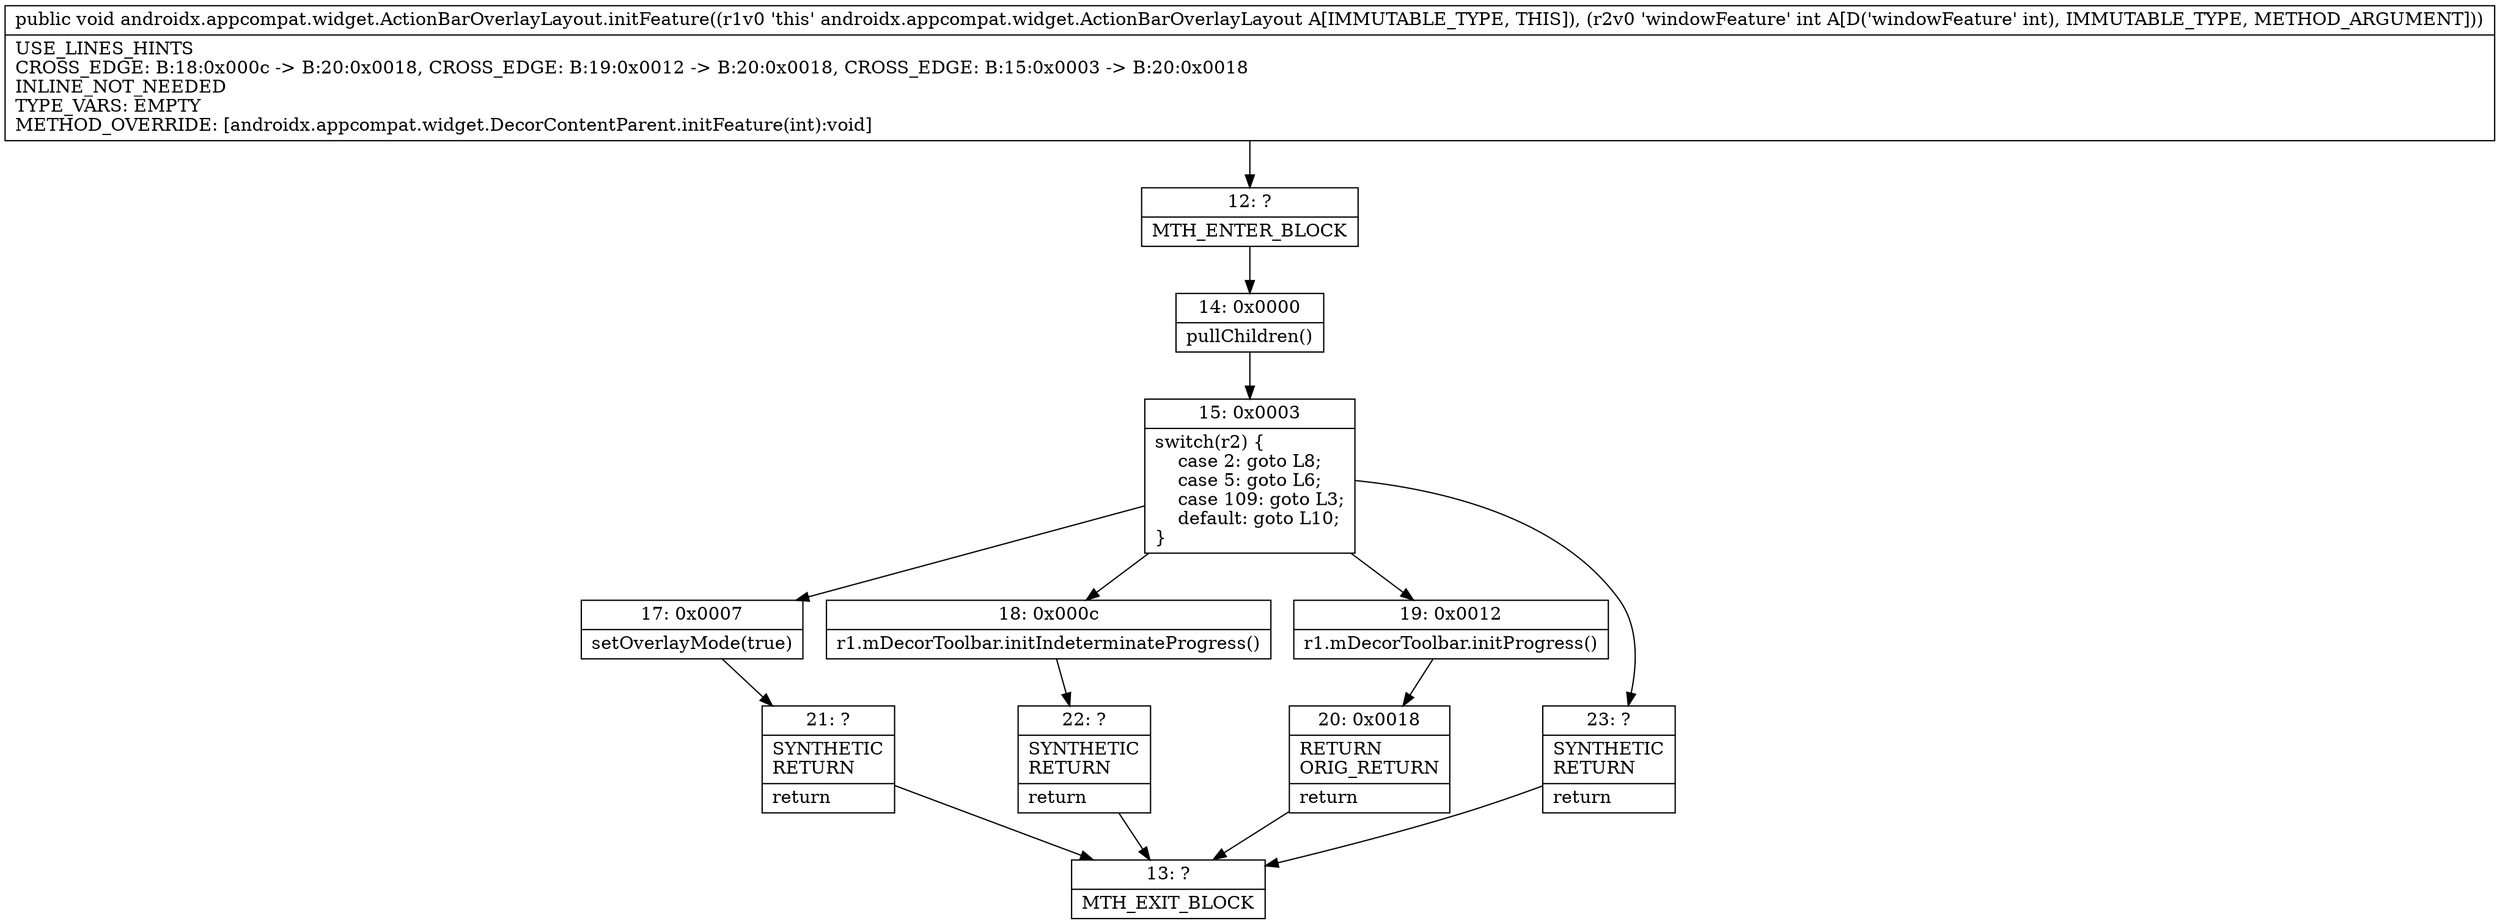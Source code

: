 digraph "CFG forandroidx.appcompat.widget.ActionBarOverlayLayout.initFeature(I)V" {
Node_12 [shape=record,label="{12\:\ ?|MTH_ENTER_BLOCK\l}"];
Node_14 [shape=record,label="{14\:\ 0x0000|pullChildren()\l}"];
Node_15 [shape=record,label="{15\:\ 0x0003|switch(r2) \{\l    case 2: goto L8;\l    case 5: goto L6;\l    case 109: goto L3;\l    default: goto L10;\l\}\l}"];
Node_17 [shape=record,label="{17\:\ 0x0007|setOverlayMode(true)\l}"];
Node_21 [shape=record,label="{21\:\ ?|SYNTHETIC\lRETURN\l|return\l}"];
Node_13 [shape=record,label="{13\:\ ?|MTH_EXIT_BLOCK\l}"];
Node_18 [shape=record,label="{18\:\ 0x000c|r1.mDecorToolbar.initIndeterminateProgress()\l}"];
Node_22 [shape=record,label="{22\:\ ?|SYNTHETIC\lRETURN\l|return\l}"];
Node_19 [shape=record,label="{19\:\ 0x0012|r1.mDecorToolbar.initProgress()\l}"];
Node_20 [shape=record,label="{20\:\ 0x0018|RETURN\lORIG_RETURN\l|return\l}"];
Node_23 [shape=record,label="{23\:\ ?|SYNTHETIC\lRETURN\l|return\l}"];
MethodNode[shape=record,label="{public void androidx.appcompat.widget.ActionBarOverlayLayout.initFeature((r1v0 'this' androidx.appcompat.widget.ActionBarOverlayLayout A[IMMUTABLE_TYPE, THIS]), (r2v0 'windowFeature' int A[D('windowFeature' int), IMMUTABLE_TYPE, METHOD_ARGUMENT]))  | USE_LINES_HINTS\lCROSS_EDGE: B:18:0x000c \-\> B:20:0x0018, CROSS_EDGE: B:19:0x0012 \-\> B:20:0x0018, CROSS_EDGE: B:15:0x0003 \-\> B:20:0x0018\lINLINE_NOT_NEEDED\lTYPE_VARS: EMPTY\lMETHOD_OVERRIDE: [androidx.appcompat.widget.DecorContentParent.initFeature(int):void]\l}"];
MethodNode -> Node_12;Node_12 -> Node_14;
Node_14 -> Node_15;
Node_15 -> Node_17;
Node_15 -> Node_18;
Node_15 -> Node_19;
Node_15 -> Node_23;
Node_17 -> Node_21;
Node_21 -> Node_13;
Node_18 -> Node_22;
Node_22 -> Node_13;
Node_19 -> Node_20;
Node_20 -> Node_13;
Node_23 -> Node_13;
}

